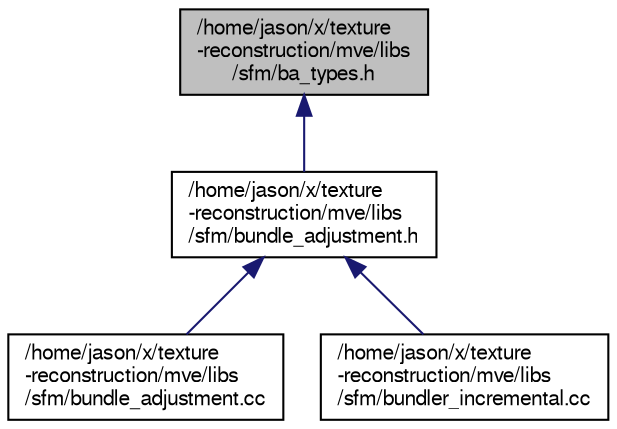 digraph "/home/jason/x/texture-reconstruction/mve/libs/sfm/ba_types.h"
{
  edge [fontname="FreeSans",fontsize="10",labelfontname="FreeSans",labelfontsize="10"];
  node [fontname="FreeSans",fontsize="10",shape=record];
  Node3 [label="/home/jason/x/texture\l-reconstruction/mve/libs\l/sfm/ba_types.h",height=0.2,width=0.4,color="black", fillcolor="grey75", style="filled", fontcolor="black"];
  Node3 -> Node4 [dir="back",color="midnightblue",fontsize="10",style="solid",fontname="FreeSans"];
  Node4 [label="/home/jason/x/texture\l-reconstruction/mve/libs\l/sfm/bundle_adjustment.h",height=0.2,width=0.4,color="black", fillcolor="white", style="filled",URL="$bundle__adjustment_8h.html"];
  Node4 -> Node5 [dir="back",color="midnightblue",fontsize="10",style="solid",fontname="FreeSans"];
  Node5 [label="/home/jason/x/texture\l-reconstruction/mve/libs\l/sfm/bundle_adjustment.cc",height=0.2,width=0.4,color="black", fillcolor="white", style="filled",URL="$bundle__adjustment_8cc.html"];
  Node4 -> Node6 [dir="back",color="midnightblue",fontsize="10",style="solid",fontname="FreeSans"];
  Node6 [label="/home/jason/x/texture\l-reconstruction/mve/libs\l/sfm/bundler_incremental.cc",height=0.2,width=0.4,color="black", fillcolor="white", style="filled",URL="$bundler__incremental_8cc.html"];
}
